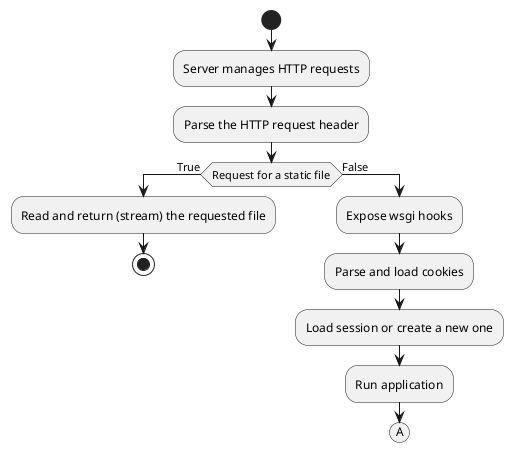 @startuml
start

:Server manages HTTP requests;

:Parse the HTTP request header;

if (Request for a static file) then (True)
:Read and return (stream) the requested file;
stop

else (False)
:Expose wsgi hooks;

:Parse and load cookies;

:Load session or create a new one;

:Run application;

(A)
detach
endif

' if (Controller returns
'     an XML element?) then (True)
'     :Transform the XML element
'      into XML texts;
' else (no)
'     if (Controller returns a dict?) then (True)
'         :Render views;
'         note left
'             * Transform the template
'               into Python code
'             * Run it
'         end note
'     else (False)
'         :Return it directly
'         (usually a string);
'     endif
' endif


@enduml
